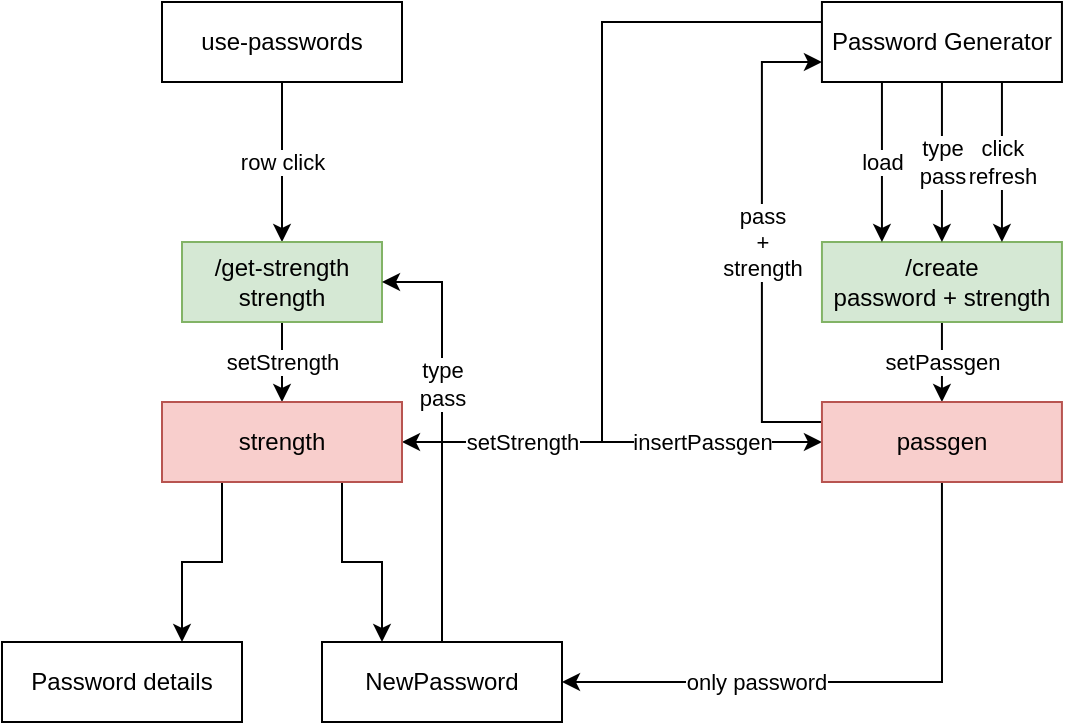<mxfile version="13.4.5" type="device"><diagram id="ZVcXE5Qc2p_sM-u_K77E" name="Page-1"><mxGraphModel dx="749" dy="550" grid="1" gridSize="10" guides="1" tooltips="1" connect="1" arrows="1" fold="1" page="1" pageScale="1" pageWidth="850" pageHeight="1100" math="0" shadow="0"><root><mxCell id="0"/><mxCell id="1" parent="0"/><mxCell id="qTmDKNnnYAFpFwXOxwBa-15" value="row click" style="edgeStyle=orthogonalEdgeStyle;rounded=0;orthogonalLoop=1;jettySize=auto;html=1;exitX=0.5;exitY=1;exitDx=0;exitDy=0;entryX=0.5;entryY=0;entryDx=0;entryDy=0;" edge="1" parent="1" source="qTmDKNnnYAFpFwXOxwBa-1" target="qTmDKNnnYAFpFwXOxwBa-10"><mxGeometry relative="1" as="geometry"/></mxCell><mxCell id="qTmDKNnnYAFpFwXOxwBa-1" value="use-passwords" style="rounded=0;whiteSpace=wrap;html=1;" vertex="1" parent="1"><mxGeometry x="120" y="40" width="120" height="40" as="geometry"/></mxCell><mxCell id="qTmDKNnnYAFpFwXOxwBa-29" value="pass&lt;br&gt;+&lt;br&gt;strength" style="edgeStyle=orthogonalEdgeStyle;rounded=0;orthogonalLoop=1;jettySize=auto;html=1;exitX=0;exitY=0.25;exitDx=0;exitDy=0;entryX=0;entryY=0.75;entryDx=0;entryDy=0;" edge="1" parent="1" source="qTmDKNnnYAFpFwXOxwBa-33" target="qTmDKNnnYAFpFwXOxwBa-13"><mxGeometry relative="1" as="geometry"><Array as="points"><mxPoint x="419.97" y="250"/><mxPoint x="419.97" y="70"/></Array></mxGeometry></mxCell><mxCell id="qTmDKNnnYAFpFwXOxwBa-30" value="only password" style="edgeStyle=orthogonalEdgeStyle;rounded=0;orthogonalLoop=1;jettySize=auto;html=1;exitX=0.5;exitY=1;exitDx=0;exitDy=0;entryX=1;entryY=0.5;entryDx=0;entryDy=0;" edge="1" parent="1" source="qTmDKNnnYAFpFwXOxwBa-33" target="qTmDKNnnYAFpFwXOxwBa-18"><mxGeometry x="0.333" relative="1" as="geometry"><mxPoint x="350" y="380" as="targetPoint"/><mxPoint as="offset"/></mxGeometry></mxCell><mxCell id="qTmDKNnnYAFpFwXOxwBa-34" value="setPassgen" style="edgeStyle=orthogonalEdgeStyle;rounded=0;orthogonalLoop=1;jettySize=auto;html=1;exitX=0.5;exitY=1;exitDx=0;exitDy=0;entryX=0.5;entryY=0;entryDx=0;entryDy=0;" edge="1" parent="1" source="qTmDKNnnYAFpFwXOxwBa-3" target="qTmDKNnnYAFpFwXOxwBa-33"><mxGeometry relative="1" as="geometry"/></mxCell><mxCell id="qTmDKNnnYAFpFwXOxwBa-3" value="/create&lt;br&gt;password + strength" style="rounded=0;whiteSpace=wrap;html=1;fillColor=#d5e8d4;strokeColor=#82b366;" vertex="1" parent="1"><mxGeometry x="449.97" y="160" width="120" height="40" as="geometry"/></mxCell><mxCell id="qTmDKNnnYAFpFwXOxwBa-36" value="setStrength" style="edgeStyle=orthogonalEdgeStyle;rounded=0;orthogonalLoop=1;jettySize=auto;html=1;exitX=0.5;exitY=1;exitDx=0;exitDy=0;entryX=0.5;entryY=0;entryDx=0;entryDy=0;" edge="1" parent="1" source="qTmDKNnnYAFpFwXOxwBa-10" target="qTmDKNnnYAFpFwXOxwBa-35"><mxGeometry relative="1" as="geometry"/></mxCell><mxCell id="qTmDKNnnYAFpFwXOxwBa-10" value="/get-strength&lt;br&gt;strength" style="rounded=0;whiteSpace=wrap;html=1;fillColor=#d5e8d4;strokeColor=#82b366;" vertex="1" parent="1"><mxGeometry x="130" y="160" width="100" height="40" as="geometry"/></mxCell><mxCell id="qTmDKNnnYAFpFwXOxwBa-25" value="load" style="edgeStyle=orthogonalEdgeStyle;rounded=0;orthogonalLoop=1;jettySize=auto;html=1;exitX=0.25;exitY=1;exitDx=0;exitDy=0;entryX=0.25;entryY=0;entryDx=0;entryDy=0;" edge="1" parent="1" source="qTmDKNnnYAFpFwXOxwBa-13" target="qTmDKNnnYAFpFwXOxwBa-3"><mxGeometry relative="1" as="geometry"/></mxCell><mxCell id="qTmDKNnnYAFpFwXOxwBa-26" value="type&lt;br&gt;pass" style="edgeStyle=orthogonalEdgeStyle;rounded=0;orthogonalLoop=1;jettySize=auto;html=1;exitX=0.5;exitY=1;exitDx=0;exitDy=0;entryX=0.5;entryY=0;entryDx=0;entryDy=0;" edge="1" parent="1" source="qTmDKNnnYAFpFwXOxwBa-13" target="qTmDKNnnYAFpFwXOxwBa-3"><mxGeometry relative="1" as="geometry"/></mxCell><mxCell id="qTmDKNnnYAFpFwXOxwBa-27" value="click&lt;br&gt;refresh" style="edgeStyle=orthogonalEdgeStyle;rounded=0;orthogonalLoop=1;jettySize=auto;html=1;exitX=0.75;exitY=1;exitDx=0;exitDy=0;entryX=0.75;entryY=0;entryDx=0;entryDy=0;" edge="1" parent="1" source="qTmDKNnnYAFpFwXOxwBa-13" target="qTmDKNnnYAFpFwXOxwBa-3"><mxGeometry relative="1" as="geometry"/></mxCell><mxCell id="qTmDKNnnYAFpFwXOxwBa-41" value="setStrength" style="edgeStyle=orthogonalEdgeStyle;rounded=0;orthogonalLoop=1;jettySize=auto;html=1;exitX=0;exitY=0.25;exitDx=0;exitDy=0;entryX=1;entryY=0.5;entryDx=0;entryDy=0;" edge="1" parent="1" source="qTmDKNnnYAFpFwXOxwBa-13" target="qTmDKNnnYAFpFwXOxwBa-35"><mxGeometry x="0.714" relative="1" as="geometry"><Array as="points"><mxPoint x="340" y="50"/><mxPoint x="340" y="260"/></Array><mxPoint as="offset"/></mxGeometry></mxCell><mxCell id="qTmDKNnnYAFpFwXOxwBa-42" value="insertPassgen" style="edgeStyle=orthogonalEdgeStyle;rounded=0;orthogonalLoop=1;jettySize=auto;html=1;exitX=0;exitY=0.25;exitDx=0;exitDy=0;entryX=0;entryY=0.5;entryDx=0;entryDy=0;" edge="1" parent="1" source="qTmDKNnnYAFpFwXOxwBa-13" target="qTmDKNnnYAFpFwXOxwBa-33"><mxGeometry x="0.721" relative="1" as="geometry"><Array as="points"><mxPoint x="340" y="50"/><mxPoint x="340" y="260"/></Array><mxPoint as="offset"/></mxGeometry></mxCell><mxCell id="qTmDKNnnYAFpFwXOxwBa-13" value="Password Generator" style="rounded=0;whiteSpace=wrap;html=1;" vertex="1" parent="1"><mxGeometry x="449.97" y="40" width="120" height="40" as="geometry"/></mxCell><mxCell id="qTmDKNnnYAFpFwXOxwBa-16" value="Password details" style="rounded=0;whiteSpace=wrap;html=1;" vertex="1" parent="1"><mxGeometry x="40" y="360" width="120" height="40" as="geometry"/></mxCell><mxCell id="qTmDKNnnYAFpFwXOxwBa-24" value="type&lt;br&gt;pass" style="edgeStyle=orthogonalEdgeStyle;rounded=0;orthogonalLoop=1;jettySize=auto;html=1;exitX=0.5;exitY=0;exitDx=0;exitDy=0;entryX=1;entryY=0.5;entryDx=0;entryDy=0;" edge="1" parent="1" source="qTmDKNnnYAFpFwXOxwBa-18" target="qTmDKNnnYAFpFwXOxwBa-10"><mxGeometry x="0.231" relative="1" as="geometry"><mxPoint as="offset"/></mxGeometry></mxCell><mxCell id="qTmDKNnnYAFpFwXOxwBa-18" value="NewPassword" style="rounded=0;whiteSpace=wrap;html=1;" vertex="1" parent="1"><mxGeometry x="200" y="360" width="120" height="40" as="geometry"/></mxCell><mxCell id="qTmDKNnnYAFpFwXOxwBa-33" value="passgen" style="rounded=0;whiteSpace=wrap;html=1;fillColor=#f8cecc;strokeColor=#b85450;" vertex="1" parent="1"><mxGeometry x="449.97" y="240" width="120" height="40" as="geometry"/></mxCell><mxCell id="qTmDKNnnYAFpFwXOxwBa-38" style="edgeStyle=orthogonalEdgeStyle;rounded=0;orthogonalLoop=1;jettySize=auto;html=1;exitX=0.75;exitY=1;exitDx=0;exitDy=0;entryX=0.25;entryY=0;entryDx=0;entryDy=0;" edge="1" parent="1" source="qTmDKNnnYAFpFwXOxwBa-35" target="qTmDKNnnYAFpFwXOxwBa-18"><mxGeometry relative="1" as="geometry"/></mxCell><mxCell id="qTmDKNnnYAFpFwXOxwBa-39" style="edgeStyle=orthogonalEdgeStyle;rounded=0;orthogonalLoop=1;jettySize=auto;html=1;exitX=0.25;exitY=1;exitDx=0;exitDy=0;entryX=0.75;entryY=0;entryDx=0;entryDy=0;" edge="1" parent="1" source="qTmDKNnnYAFpFwXOxwBa-35" target="qTmDKNnnYAFpFwXOxwBa-16"><mxGeometry relative="1" as="geometry"/></mxCell><mxCell id="qTmDKNnnYAFpFwXOxwBa-35" value="strength" style="rounded=0;whiteSpace=wrap;html=1;fillColor=#f8cecc;strokeColor=#b85450;" vertex="1" parent="1"><mxGeometry x="120" y="240" width="120" height="40" as="geometry"/></mxCell></root></mxGraphModel></diagram></mxfile>